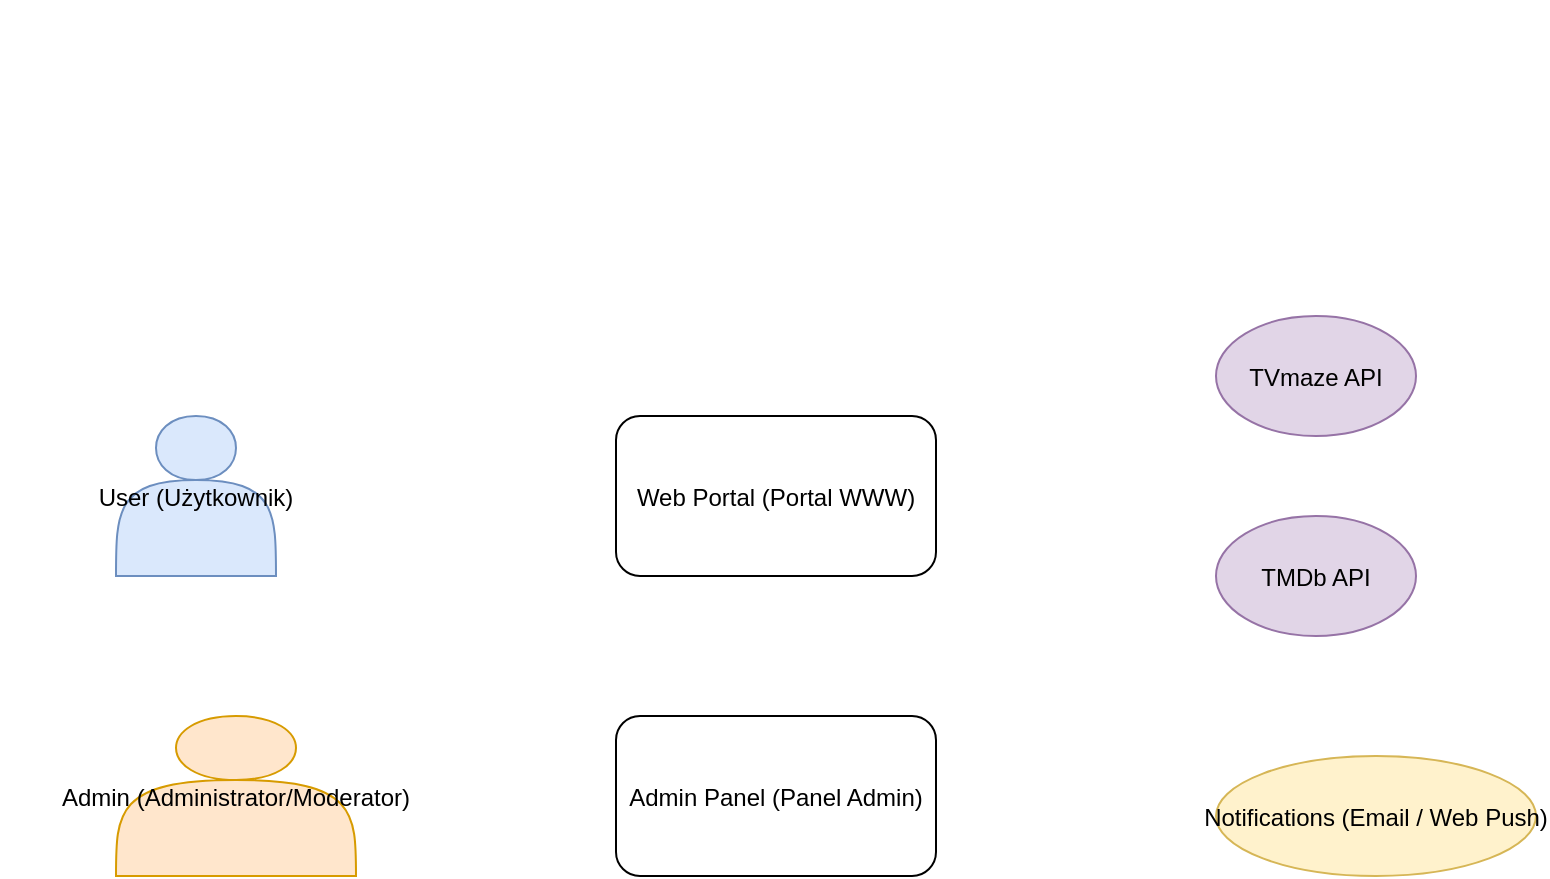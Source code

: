 <mxfile>
  <diagram id="context" name="C4 - Context">
    <mxGraphModel>
      <root>
        <mxCell id="0"/>
        <mxCell id="1" parent="0"/>

        <!-- Użytkownik -->
        <mxCell id="user" value="User (Użytkownik)" style="shape=actor;fillColor=#dae8fc;strokeColor=#6c8ebf;" vertex="1" parent="1">
          <mxGeometry x="50" y="200" width="80" height="80" as="geometry"/>
        </mxCell>

        <!-- Admin -->
        <mxCell id="admin" value="Admin (Administrator/Moderator)" style="shape=actor;fillColor=#ffe6cc;strokeColor=#d79b00;" vertex="1" parent="1">
          <mxGeometry x="50" y="350" width="120" height="80" as="geometry"/>
        </mxCell>

        <!-- Portal WWW -->
        <mxCell id="portal" value="Web Portal (Portal WWW)" style="shape=rectangle;rounded=1;fillColor=#ffffff;strokeColor=#000000;" vertex="1" parent="1">
          <mxGeometry x="300" y="200" width="160" height="80" as="geometry"/>
        </mxCell>

        <!-- Admin Panel -->
        <mxCell id="adminpanel" value="Admin Panel (Panel Admin)" style="shape=rectangle;rounded=1;fillColor=#ffffff;strokeColor=#000000;" vertex="1" parent="1">
          <mxGeometry x="300" y="350" width="160" height="80" as="geometry"/>
        </mxCell>

        <!-- External APIs -->
        <mxCell id="tvmaze" value="TVmaze API" style="shape=ellipse;fillColor=#e1d5e7;strokeColor=#9673a6;" vertex="1" parent="1">
          <mxGeometry x="600" y="150" width="100" height="60" as="geometry"/>
        </mxCell>
        <mxCell id="tmdb" value="TMDb API" style="shape=ellipse;fillColor=#e1d5e7;strokeColor=#9673a6;" vertex="1" parent="1">
          <mxGeometry x="600" y="250" width="100" height="60" as="geometry"/>
        </mxCell>

        <!-- Notifications -->
        <mxCell id="notif" value="Notifications (Email / Web Push)" style="shape=ellipse;fillColor=#fff2cc;strokeColor=#d6b656;" vertex="1" parent="1">
          <mxGeometry x="600" y="370" width="160" height="60" as="geometry"/>
        </mxCell>

        <!-- Connections -->
        <mxCell id="edge1" edge="1" source="user" target="portal" parent="1"/>
        <mxCell id="edge2" edge="1" source="admin" target="adminpanel" parent="1"/>
        <mxCell id="edge3" edge="1" source="portal" target="tvmaze" parent="1"/>
        <mxCell id="edge4" edge="1" source="portal" target="tmdb" parent="1"/>
        <mxCell id="edge5" edge="1" source="adminpanel" target="notif" parent="1"/>
      </root>
    </mxGraphModel>
  </diagram>
</mxfile>

